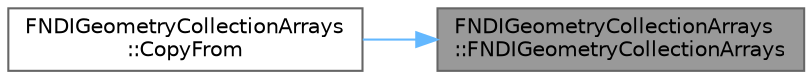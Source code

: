 digraph "FNDIGeometryCollectionArrays::FNDIGeometryCollectionArrays"
{
 // INTERACTIVE_SVG=YES
 // LATEX_PDF_SIZE
  bgcolor="transparent";
  edge [fontname=Helvetica,fontsize=10,labelfontname=Helvetica,labelfontsize=10];
  node [fontname=Helvetica,fontsize=10,shape=box,height=0.2,width=0.4];
  rankdir="RL";
  Node1 [id="Node000001",label="FNDIGeometryCollectionArrays\l::FNDIGeometryCollectionArrays",height=0.2,width=0.4,color="gray40", fillcolor="grey60", style="filled", fontcolor="black",tooltip=" "];
  Node1 -> Node2 [id="edge1_Node000001_Node000002",dir="back",color="steelblue1",style="solid",tooltip=" "];
  Node2 [id="Node000002",label="FNDIGeometryCollectionArrays\l::CopyFrom",height=0.2,width=0.4,color="grey40", fillcolor="white", style="filled",URL="$d4/dae/structFNDIGeometryCollectionArrays.html#a23959a45a2b0e7bc1c9d3904176a44ac",tooltip=" "];
}
